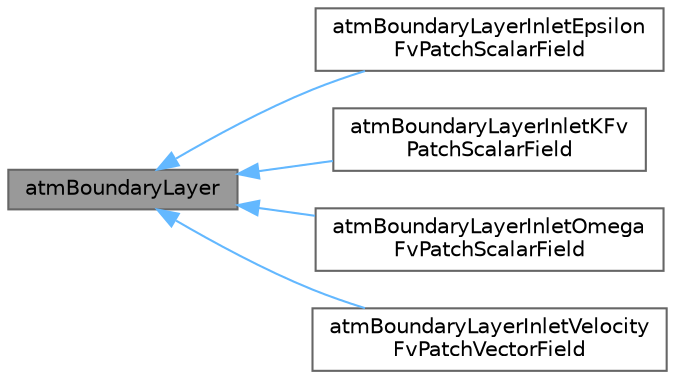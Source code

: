 digraph "atmBoundaryLayer"
{
 // LATEX_PDF_SIZE
  bgcolor="transparent";
  edge [fontname=Helvetica,fontsize=10,labelfontname=Helvetica,labelfontsize=10];
  node [fontname=Helvetica,fontsize=10,shape=box,height=0.2,width=0.4];
  rankdir="LR";
  Node1 [id="Node000001",label="atmBoundaryLayer",height=0.2,width=0.4,color="gray40", fillcolor="grey60", style="filled", fontcolor="black",tooltip="Base class to set log-law type ground-normal inlet boundary conditions for wind velocity and turbulen..."];
  Node1 -> Node2 [id="edge1_Node000001_Node000002",dir="back",color="steelblue1",style="solid",tooltip=" "];
  Node2 [id="Node000002",label="atmBoundaryLayerInletEpsilon\lFvPatchScalarField",height=0.2,width=0.4,color="gray40", fillcolor="white", style="filled",URL="$classFoam_1_1atmBoundaryLayerInletEpsilonFvPatchScalarField.html",tooltip="This boundary condition provides a log-law type ground-normal inlet boundary condition for the turbul..."];
  Node1 -> Node3 [id="edge2_Node000001_Node000003",dir="back",color="steelblue1",style="solid",tooltip=" "];
  Node3 [id="Node000003",label="atmBoundaryLayerInletKFv\lPatchScalarField",height=0.2,width=0.4,color="gray40", fillcolor="white", style="filled",URL="$classFoam_1_1atmBoundaryLayerInletKFvPatchScalarField.html",tooltip="This boundary condition provides a log-law type ground-normal inlet boundary condition for the turbul..."];
  Node1 -> Node4 [id="edge3_Node000001_Node000004",dir="back",color="steelblue1",style="solid",tooltip=" "];
  Node4 [id="Node000004",label="atmBoundaryLayerInletOmega\lFvPatchScalarField",height=0.2,width=0.4,color="gray40", fillcolor="white", style="filled",URL="$classFoam_1_1atmBoundaryLayerInletOmegaFvPatchScalarField.html",tooltip=" "];
  Node1 -> Node5 [id="edge4_Node000001_Node000005",dir="back",color="steelblue1",style="solid",tooltip=" "];
  Node5 [id="Node000005",label="atmBoundaryLayerInletVelocity\lFvPatchVectorField",height=0.2,width=0.4,color="gray40", fillcolor="white", style="filled",URL="$classFoam_1_1atmBoundaryLayerInletVelocityFvPatchVectorField.html",tooltip="This boundary condition provides a log-law type ground-normal inlet boundary condition for the stream..."];
}
